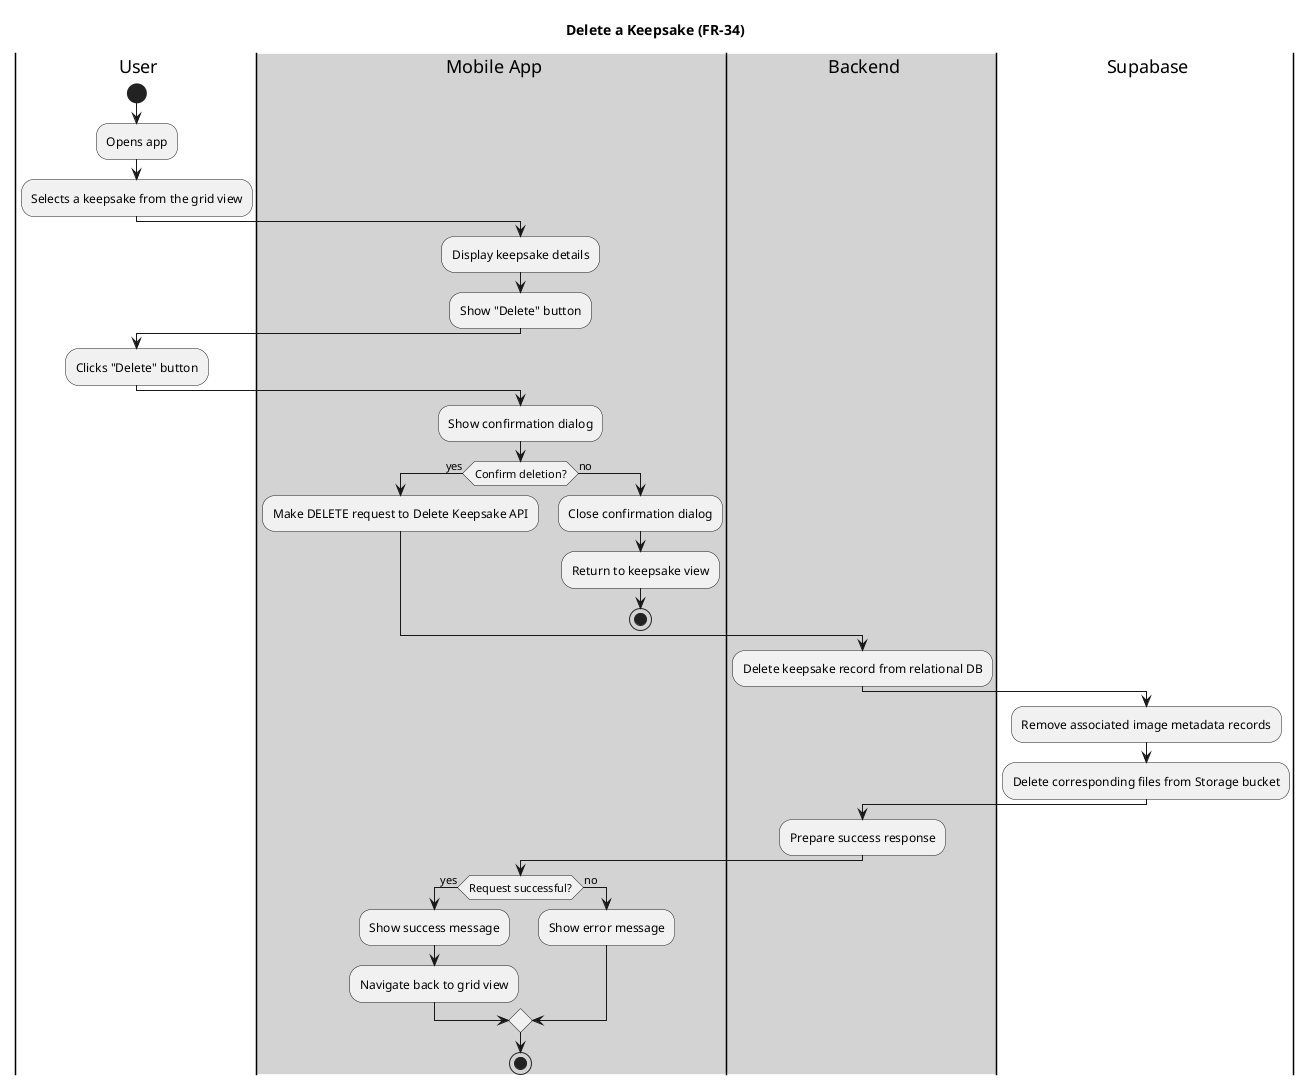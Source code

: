 @startuml
title Delete a Keepsake (FR-34)

|user| User
|#lightgray|mobile| Mobile App
|#lightgray|backend| Backend
|db| Supabase

|user|
start
:Opens app;
:Selects a keepsake from the grid view;

|mobile|
:Display keepsake details;
:Show "Delete" button;

|user|
:Clicks "Delete" button;

|mobile|
:Show confirmation dialog;
if (Confirm deletion?) is (yes) then
  :Make DELETE request to Delete Keepsake API;
else (no)
  :Close confirmation dialog;
  :Return to keepsake view;
  stop
endif

|backend|
:Delete keepsake record from relational DB;
|db|
:Remove associated image metadata records;
:Delete corresponding files from Storage bucket;

|backend|
:Prepare success response;

|mobile|
if (Request successful?) is (yes) then
  :Show success message;
  :Navigate back to grid view;
else (no)
  :Show error message;
endif

stop
@enduml
